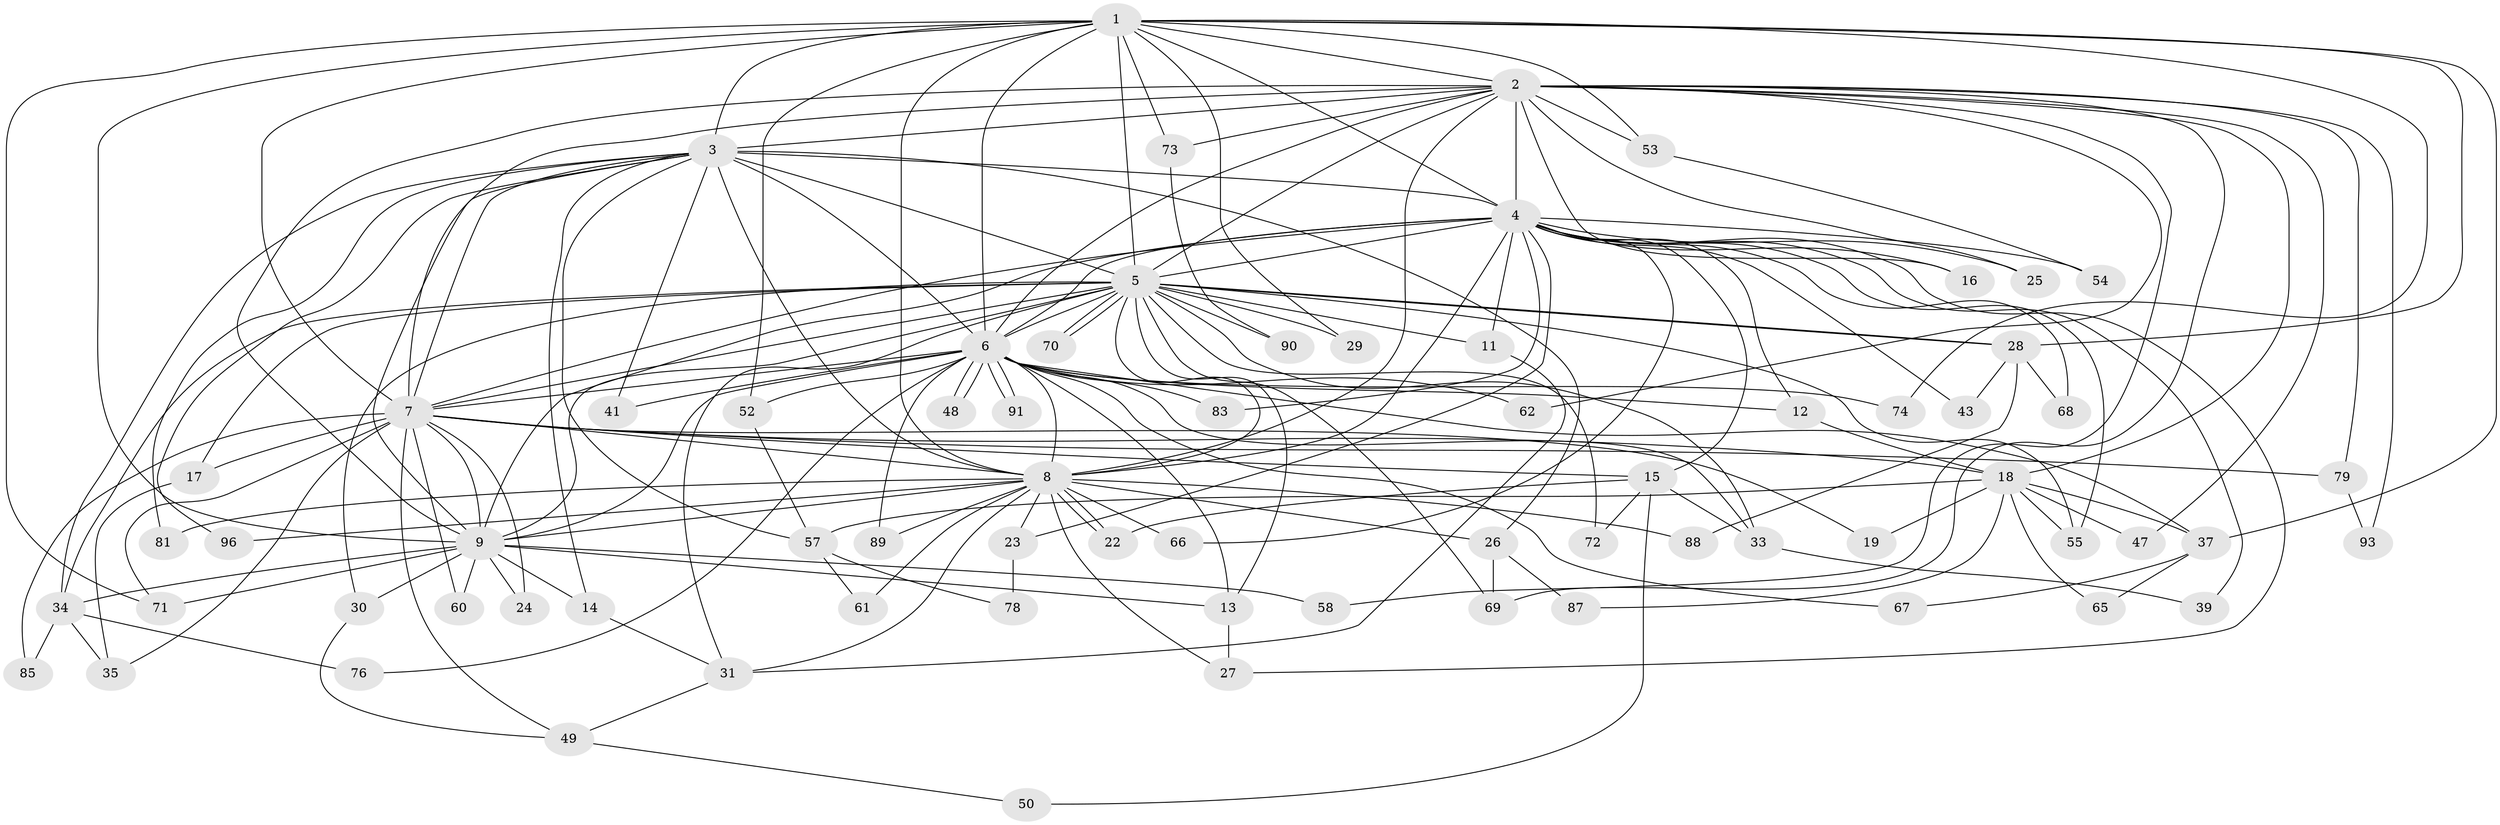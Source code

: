 // Generated by graph-tools (version 1.1) at 2025/51/02/27/25 19:51:45]
// undirected, 71 vertices, 176 edges
graph export_dot {
graph [start="1"]
  node [color=gray90,style=filled];
  1 [super="+20"];
  2 [super="+36"];
  3 [super="+32"];
  4 [super="+10"];
  5 [super="+21"];
  6 [super="+45"];
  7 [super="+95"];
  8 [super="+92"];
  9 [super="+42"];
  11;
  12;
  13 [super="+51"];
  14 [super="+59"];
  15 [super="+64"];
  16;
  17;
  18 [super="+44"];
  19;
  22;
  23;
  24;
  25;
  26;
  27 [super="+56"];
  28 [super="+84"];
  29;
  30;
  31 [super="+40"];
  33 [super="+80"];
  34 [super="+46"];
  35 [super="+38"];
  37 [super="+63"];
  39;
  41;
  43;
  47;
  48;
  49 [super="+82"];
  50;
  52;
  53;
  54;
  55 [super="+94"];
  57 [super="+77"];
  58;
  60;
  61;
  62;
  65;
  66;
  67;
  68;
  69 [super="+75"];
  70;
  71 [super="+86"];
  72;
  73;
  74;
  76;
  78;
  79;
  81;
  83;
  85;
  87;
  88;
  89;
  90;
  91;
  93;
  96;
  1 -- 2;
  1 -- 3 [weight=2];
  1 -- 4 [weight=2];
  1 -- 5;
  1 -- 6 [weight=2];
  1 -- 7;
  1 -- 8;
  1 -- 9;
  1 -- 29;
  1 -- 52;
  1 -- 53;
  1 -- 73;
  1 -- 74;
  1 -- 28;
  1 -- 37;
  1 -- 71;
  2 -- 3;
  2 -- 4 [weight=3];
  2 -- 5;
  2 -- 6;
  2 -- 7;
  2 -- 8;
  2 -- 9;
  2 -- 16;
  2 -- 25;
  2 -- 47;
  2 -- 53;
  2 -- 58;
  2 -- 73;
  2 -- 79;
  2 -- 93;
  2 -- 18;
  2 -- 62;
  2 -- 69;
  3 -- 4 [weight=2];
  3 -- 5;
  3 -- 6 [weight=2];
  3 -- 7;
  3 -- 8;
  3 -- 9;
  3 -- 14;
  3 -- 26;
  3 -- 34;
  3 -- 41;
  3 -- 81;
  3 -- 96;
  3 -- 57;
  4 -- 5 [weight=2];
  4 -- 6 [weight=2];
  4 -- 7 [weight=3];
  4 -- 8 [weight=2];
  4 -- 9 [weight=2];
  4 -- 11 [weight=2];
  4 -- 12;
  4 -- 16;
  4 -- 43;
  4 -- 66;
  4 -- 68;
  4 -- 15;
  4 -- 83;
  4 -- 23;
  4 -- 25;
  4 -- 39;
  4 -- 54;
  4 -- 55;
  4 -- 27;
  5 -- 6;
  5 -- 7;
  5 -- 8;
  5 -- 9;
  5 -- 13;
  5 -- 17;
  5 -- 28;
  5 -- 28;
  5 -- 29;
  5 -- 31;
  5 -- 33;
  5 -- 69;
  5 -- 70;
  5 -- 70;
  5 -- 72;
  5 -- 90;
  5 -- 11;
  5 -- 30;
  5 -- 55;
  5 -- 34;
  6 -- 7;
  6 -- 8;
  6 -- 9;
  6 -- 12;
  6 -- 13;
  6 -- 33;
  6 -- 37;
  6 -- 41;
  6 -- 48;
  6 -- 48;
  6 -- 52;
  6 -- 62;
  6 -- 67;
  6 -- 74;
  6 -- 76;
  6 -- 83;
  6 -- 89;
  6 -- 91;
  6 -- 91;
  7 -- 8;
  7 -- 9;
  7 -- 15;
  7 -- 17;
  7 -- 18;
  7 -- 19;
  7 -- 24;
  7 -- 35;
  7 -- 49;
  7 -- 60;
  7 -- 71;
  7 -- 79;
  7 -- 85;
  8 -- 9 [weight=2];
  8 -- 22;
  8 -- 22;
  8 -- 23;
  8 -- 26;
  8 -- 27;
  8 -- 61;
  8 -- 66;
  8 -- 81;
  8 -- 88;
  8 -- 89;
  8 -- 96;
  8 -- 31;
  9 -- 14 [weight=2];
  9 -- 24;
  9 -- 30;
  9 -- 34;
  9 -- 58;
  9 -- 60;
  9 -- 71;
  9 -- 13;
  11 -- 31;
  12 -- 18;
  13 -- 27;
  14 -- 31;
  15 -- 50;
  15 -- 33;
  15 -- 72;
  15 -- 22;
  17 -- 35;
  18 -- 19;
  18 -- 37;
  18 -- 47;
  18 -- 65;
  18 -- 87;
  18 -- 57;
  18 -- 55;
  23 -- 78;
  26 -- 69;
  26 -- 87;
  28 -- 43;
  28 -- 68;
  28 -- 88;
  30 -- 49;
  31 -- 49;
  33 -- 39;
  34 -- 35;
  34 -- 85;
  34 -- 76;
  37 -- 65;
  37 -- 67;
  49 -- 50;
  52 -- 57;
  53 -- 54;
  57 -- 61;
  57 -- 78;
  73 -- 90;
  79 -- 93;
}
